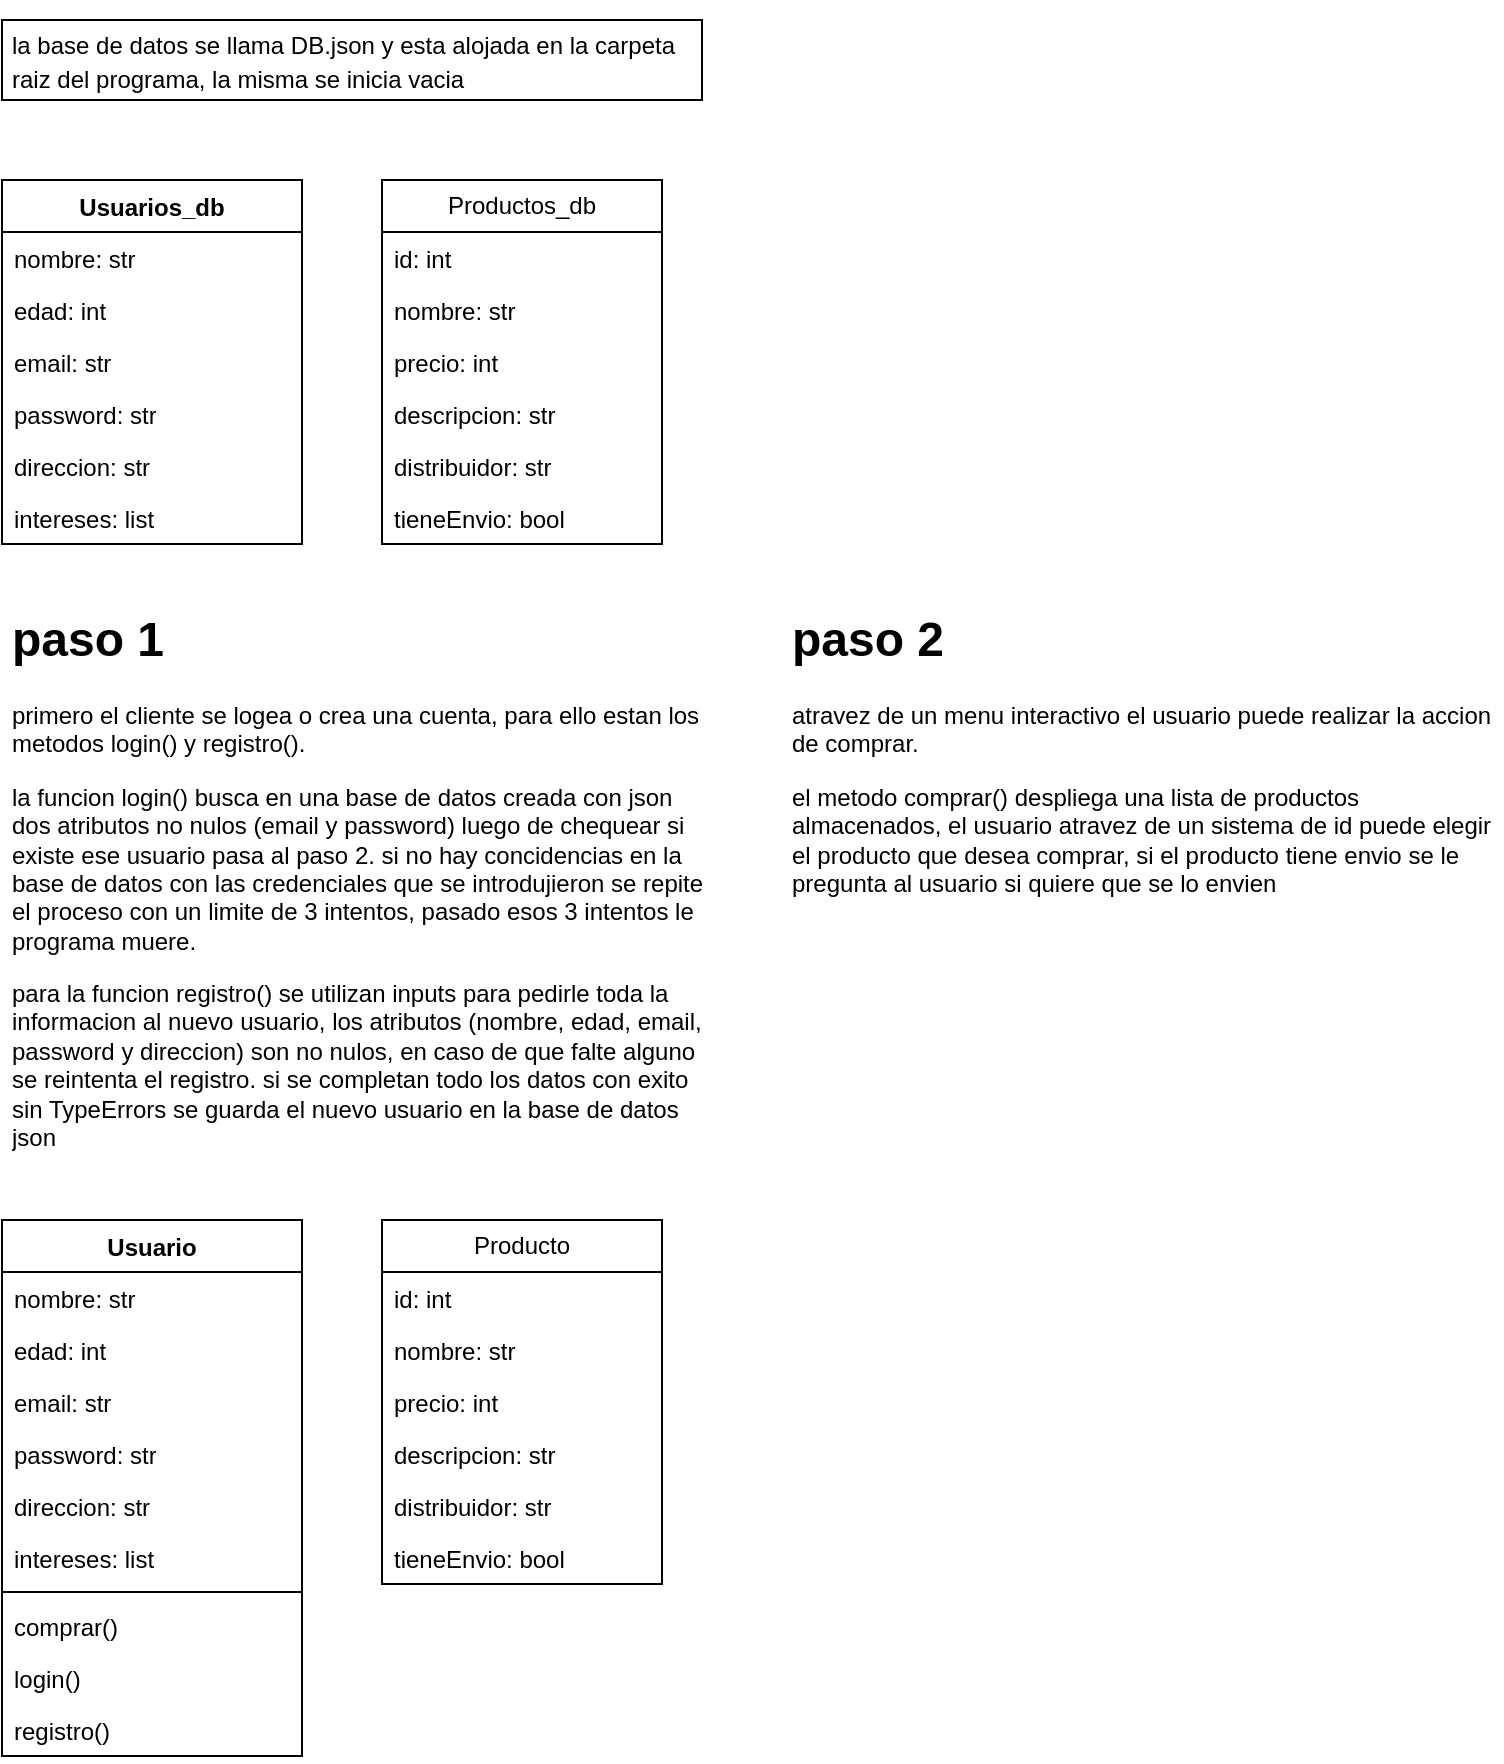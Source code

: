 <mxfile version="21.6.5" type="device">
  <diagram id="erpfxBnf1536Kb5bSDaT" name="Página-1">
    <mxGraphModel dx="925" dy="1344" grid="1" gridSize="10" guides="1" tooltips="1" connect="1" arrows="1" fold="1" page="1" pageScale="1" pageWidth="1169" pageHeight="827" math="0" shadow="0">
      <root>
        <mxCell id="0" />
        <mxCell id="1" parent="0" />
        <mxCell id="aLh8hT2CsxnG6QOOVcql-12" value="Usuario" style="swimlane;fontStyle=1;align=center;verticalAlign=top;childLayout=stackLayout;horizontal=1;startSize=26;horizontalStack=0;resizeParent=1;resizeParentMax=0;resizeLast=0;collapsible=1;marginBottom=0;whiteSpace=wrap;html=1;" parent="1" vertex="1">
          <mxGeometry x="10" y="80" width="150" height="268" as="geometry" />
        </mxCell>
        <mxCell id="aLh8hT2CsxnG6QOOVcql-19" value="nombre: str" style="text;strokeColor=none;fillColor=none;align=left;verticalAlign=top;spacingLeft=4;spacingRight=4;overflow=hidden;rotatable=0;points=[[0,0.5],[1,0.5]];portConstraint=eastwest;whiteSpace=wrap;html=1;" parent="aLh8hT2CsxnG6QOOVcql-12" vertex="1">
          <mxGeometry y="26" width="150" height="26" as="geometry" />
        </mxCell>
        <mxCell id="aLh8hT2CsxnG6QOOVcql-18" value="edad: int" style="text;strokeColor=none;fillColor=none;align=left;verticalAlign=top;spacingLeft=4;spacingRight=4;overflow=hidden;rotatable=0;points=[[0,0.5],[1,0.5]];portConstraint=eastwest;whiteSpace=wrap;html=1;" parent="aLh8hT2CsxnG6QOOVcql-12" vertex="1">
          <mxGeometry y="52" width="150" height="26" as="geometry" />
        </mxCell>
        <mxCell id="aLh8hT2CsxnG6QOOVcql-17" value="email: str" style="text;strokeColor=none;fillColor=none;align=left;verticalAlign=top;spacingLeft=4;spacingRight=4;overflow=hidden;rotatable=0;points=[[0,0.5],[1,0.5]];portConstraint=eastwest;whiteSpace=wrap;html=1;" parent="aLh8hT2CsxnG6QOOVcql-12" vertex="1">
          <mxGeometry y="78" width="150" height="26" as="geometry" />
        </mxCell>
        <mxCell id="aLh8hT2CsxnG6QOOVcql-16" value="password: str" style="text;strokeColor=none;fillColor=none;align=left;verticalAlign=top;spacingLeft=4;spacingRight=4;overflow=hidden;rotatable=0;points=[[0,0.5],[1,0.5]];portConstraint=eastwest;whiteSpace=wrap;html=1;" parent="aLh8hT2CsxnG6QOOVcql-12" vertex="1">
          <mxGeometry y="104" width="150" height="26" as="geometry" />
        </mxCell>
        <mxCell id="aLh8hT2CsxnG6QOOVcql-25" value="direccion: str" style="text;strokeColor=none;fillColor=none;align=left;verticalAlign=top;spacingLeft=4;spacingRight=4;overflow=hidden;rotatable=0;points=[[0,0.5],[1,0.5]];portConstraint=eastwest;whiteSpace=wrap;html=1;" parent="aLh8hT2CsxnG6QOOVcql-12" vertex="1">
          <mxGeometry y="130" width="150" height="26" as="geometry" />
        </mxCell>
        <mxCell id="aLh8hT2CsxnG6QOOVcql-21" value="intereses: list" style="text;strokeColor=none;fillColor=none;align=left;verticalAlign=top;spacingLeft=4;spacingRight=4;overflow=hidden;rotatable=0;points=[[0,0.5],[1,0.5]];portConstraint=eastwest;whiteSpace=wrap;html=1;" parent="aLh8hT2CsxnG6QOOVcql-12" vertex="1">
          <mxGeometry y="156" width="150" height="26" as="geometry" />
        </mxCell>
        <mxCell id="aLh8hT2CsxnG6QOOVcql-14" value="" style="line;strokeWidth=1;fillColor=none;align=left;verticalAlign=middle;spacingTop=-1;spacingLeft=3;spacingRight=3;rotatable=0;labelPosition=right;points=[];portConstraint=eastwest;strokeColor=inherit;" parent="aLh8hT2CsxnG6QOOVcql-12" vertex="1">
          <mxGeometry y="182" width="150" height="8" as="geometry" />
        </mxCell>
        <mxCell id="aLh8hT2CsxnG6QOOVcql-15" value="comprar()&lt;br&gt;" style="text;strokeColor=none;fillColor=none;align=left;verticalAlign=top;spacingLeft=4;spacingRight=4;overflow=hidden;rotatable=0;points=[[0,0.5],[1,0.5]];portConstraint=eastwest;whiteSpace=wrap;html=1;" parent="aLh8hT2CsxnG6QOOVcql-12" vertex="1">
          <mxGeometry y="190" width="150" height="26" as="geometry" />
        </mxCell>
        <mxCell id="aLh8hT2CsxnG6QOOVcql-24" value="login()" style="text;strokeColor=none;fillColor=none;align=left;verticalAlign=top;spacingLeft=4;spacingRight=4;overflow=hidden;rotatable=0;points=[[0,0.5],[1,0.5]];portConstraint=eastwest;whiteSpace=wrap;html=1;" parent="aLh8hT2CsxnG6QOOVcql-12" vertex="1">
          <mxGeometry y="216" width="150" height="26" as="geometry" />
        </mxCell>
        <mxCell id="aLh8hT2CsxnG6QOOVcql-23" value="registro()" style="text;strokeColor=none;fillColor=none;align=left;verticalAlign=top;spacingLeft=4;spacingRight=4;overflow=hidden;rotatable=0;points=[[0,0.5],[1,0.5]];portConstraint=eastwest;whiteSpace=wrap;html=1;" parent="aLh8hT2CsxnG6QOOVcql-12" vertex="1">
          <mxGeometry y="242" width="150" height="26" as="geometry" />
        </mxCell>
        <mxCell id="aLh8hT2CsxnG6QOOVcql-27" value="&lt;h1&gt;paso 1&lt;/h1&gt;&lt;p&gt;primero el cliente se logea o crea una cuenta, para ello estan los metodos login() y registro().&lt;/p&gt;&lt;p&gt;la funcion login() busca en una base de datos creada con json dos atributos no nulos (email y password) luego de chequear si existe ese usuario pasa al paso 2. si no hay concidencias en la base de datos con las credenciales que se introdujieron se repite el proceso con un limite de 3 intentos, pasado esos 3 intentos le programa muere.&lt;/p&gt;&lt;p&gt;para la funcion registro() se utilizan inputs para pedirle toda la informacion al nuevo usuario, los atributos (nombre, edad, email, password y direccion) son no nulos, en caso de que falte alguno se reintenta el registro. si se completan todo los datos con exito sin TypeErrors se guarda el nuevo usuario en la base de datos json&lt;/p&gt;" style="text;html=1;strokeColor=none;fillColor=none;spacing=5;spacingTop=-20;whiteSpace=wrap;overflow=hidden;rounded=0;" parent="1" vertex="1">
          <mxGeometry x="10" y="-230" width="360" height="310" as="geometry" />
        </mxCell>
        <mxCell id="aLh8hT2CsxnG6QOOVcql-32" value="&lt;h3 style=&quot;&quot;&gt;&lt;span style=&quot;font-weight: normal;&quot;&gt;&lt;font style=&quot;font-size: 12px;&quot;&gt;la base de datos se llama DB.json y esta alojada en la carpeta raiz del programa, la misma se inicia vacia&lt;/font&gt;&lt;/span&gt;&lt;/h3&gt;" style="text;html=1;strokeColor=default;fillColor=none;spacing=5;spacingTop=-20;whiteSpace=wrap;overflow=hidden;rounded=0;" parent="1" vertex="1">
          <mxGeometry x="10" y="-520" width="350" height="40" as="geometry" />
        </mxCell>
        <mxCell id="aLh8hT2CsxnG6QOOVcql-37" value="Usuarios_db" style="swimlane;fontStyle=1;align=center;verticalAlign=top;childLayout=stackLayout;horizontal=1;startSize=26;horizontalStack=0;resizeParent=1;resizeParentMax=0;resizeLast=0;collapsible=1;marginBottom=0;whiteSpace=wrap;html=1;" parent="1" vertex="1">
          <mxGeometry x="10" y="-440" width="150" height="182" as="geometry" />
        </mxCell>
        <mxCell id="aLh8hT2CsxnG6QOOVcql-38" value="nombre: str" style="text;strokeColor=none;fillColor=none;align=left;verticalAlign=top;spacingLeft=4;spacingRight=4;overflow=hidden;rotatable=0;points=[[0,0.5],[1,0.5]];portConstraint=eastwest;whiteSpace=wrap;html=1;" parent="aLh8hT2CsxnG6QOOVcql-37" vertex="1">
          <mxGeometry y="26" width="150" height="26" as="geometry" />
        </mxCell>
        <mxCell id="aLh8hT2CsxnG6QOOVcql-39" value="edad: int" style="text;strokeColor=none;fillColor=none;align=left;verticalAlign=top;spacingLeft=4;spacingRight=4;overflow=hidden;rotatable=0;points=[[0,0.5],[1,0.5]];portConstraint=eastwest;whiteSpace=wrap;html=1;" parent="aLh8hT2CsxnG6QOOVcql-37" vertex="1">
          <mxGeometry y="52" width="150" height="26" as="geometry" />
        </mxCell>
        <mxCell id="aLh8hT2CsxnG6QOOVcql-40" value="email: str" style="text;strokeColor=none;fillColor=none;align=left;verticalAlign=top;spacingLeft=4;spacingRight=4;overflow=hidden;rotatable=0;points=[[0,0.5],[1,0.5]];portConstraint=eastwest;whiteSpace=wrap;html=1;" parent="aLh8hT2CsxnG6QOOVcql-37" vertex="1">
          <mxGeometry y="78" width="150" height="26" as="geometry" />
        </mxCell>
        <mxCell id="aLh8hT2CsxnG6QOOVcql-41" value="password: str" style="text;strokeColor=none;fillColor=none;align=left;verticalAlign=top;spacingLeft=4;spacingRight=4;overflow=hidden;rotatable=0;points=[[0,0.5],[1,0.5]];portConstraint=eastwest;whiteSpace=wrap;html=1;" parent="aLh8hT2CsxnG6QOOVcql-37" vertex="1">
          <mxGeometry y="104" width="150" height="26" as="geometry" />
        </mxCell>
        <mxCell id="aLh8hT2CsxnG6QOOVcql-42" value="direccion: str" style="text;strokeColor=none;fillColor=none;align=left;verticalAlign=top;spacingLeft=4;spacingRight=4;overflow=hidden;rotatable=0;points=[[0,0.5],[1,0.5]];portConstraint=eastwest;whiteSpace=wrap;html=1;" parent="aLh8hT2CsxnG6QOOVcql-37" vertex="1">
          <mxGeometry y="130" width="150" height="26" as="geometry" />
        </mxCell>
        <mxCell id="aLh8hT2CsxnG6QOOVcql-43" value="intereses: list" style="text;strokeColor=none;fillColor=none;align=left;verticalAlign=top;spacingLeft=4;spacingRight=4;overflow=hidden;rotatable=0;points=[[0,0.5],[1,0.5]];portConstraint=eastwest;whiteSpace=wrap;html=1;" parent="aLh8hT2CsxnG6QOOVcql-37" vertex="1">
          <mxGeometry y="156" width="150" height="26" as="geometry" />
        </mxCell>
        <mxCell id="aLh8hT2CsxnG6QOOVcql-48" value="&lt;h1&gt;paso 2&lt;/h1&gt;&lt;p&gt;atravez de un menu interactivo el usuario puede realizar la accion de comprar.&lt;/p&gt;&lt;p&gt;el metodo comprar() despliega una lista de productos almacenados, el usuario atravez de un sistema de id puede elegir el producto que desea comprar, si el producto tiene envio se le pregunta al usuario si quiere que se lo envien&amp;nbsp;&lt;/p&gt;" style="text;html=1;strokeColor=none;fillColor=none;spacing=5;spacingTop=-20;whiteSpace=wrap;overflow=hidden;rounded=0;" parent="1" vertex="1">
          <mxGeometry x="400" y="-230" width="360" height="150" as="geometry" />
        </mxCell>
        <mxCell id="aLh8hT2CsxnG6QOOVcql-49" value="Producto" style="swimlane;fontStyle=0;childLayout=stackLayout;horizontal=1;startSize=26;fillColor=none;horizontalStack=0;resizeParent=1;resizeParentMax=0;resizeLast=0;collapsible=1;marginBottom=0;whiteSpace=wrap;html=1;" parent="1" vertex="1">
          <mxGeometry x="200" y="80" width="140" height="182" as="geometry" />
        </mxCell>
        <mxCell id="aLh8hT2CsxnG6QOOVcql-70" value="id: int" style="text;strokeColor=none;fillColor=none;align=left;verticalAlign=top;spacingLeft=4;spacingRight=4;overflow=hidden;rotatable=0;points=[[0,0.5],[1,0.5]];portConstraint=eastwest;whiteSpace=wrap;html=1;" parent="aLh8hT2CsxnG6QOOVcql-49" vertex="1">
          <mxGeometry y="26" width="140" height="26" as="geometry" />
        </mxCell>
        <mxCell id="aLh8hT2CsxnG6QOOVcql-50" value="nombre: str" style="text;strokeColor=none;fillColor=none;align=left;verticalAlign=top;spacingLeft=4;spacingRight=4;overflow=hidden;rotatable=0;points=[[0,0.5],[1,0.5]];portConstraint=eastwest;whiteSpace=wrap;html=1;" parent="aLh8hT2CsxnG6QOOVcql-49" vertex="1">
          <mxGeometry y="52" width="140" height="26" as="geometry" />
        </mxCell>
        <mxCell id="aLh8hT2CsxnG6QOOVcql-62" value="precio: int" style="text;strokeColor=none;fillColor=none;align=left;verticalAlign=top;spacingLeft=4;spacingRight=4;overflow=hidden;rotatable=0;points=[[0,0.5],[1,0.5]];portConstraint=eastwest;whiteSpace=wrap;html=1;" parent="aLh8hT2CsxnG6QOOVcql-49" vertex="1">
          <mxGeometry y="78" width="140" height="26" as="geometry" />
        </mxCell>
        <mxCell id="aLh8hT2CsxnG6QOOVcql-51" value="descripcion: str" style="text;strokeColor=none;fillColor=none;align=left;verticalAlign=top;spacingLeft=4;spacingRight=4;overflow=hidden;rotatable=0;points=[[0,0.5],[1,0.5]];portConstraint=eastwest;whiteSpace=wrap;html=1;" parent="aLh8hT2CsxnG6QOOVcql-49" vertex="1">
          <mxGeometry y="104" width="140" height="26" as="geometry" />
        </mxCell>
        <mxCell id="aLh8hT2CsxnG6QOOVcql-61" value="distribuidor: str" style="text;strokeColor=none;fillColor=none;align=left;verticalAlign=top;spacingLeft=4;spacingRight=4;overflow=hidden;rotatable=0;points=[[0,0.5],[1,0.5]];portConstraint=eastwest;whiteSpace=wrap;html=1;" parent="aLh8hT2CsxnG6QOOVcql-49" vertex="1">
          <mxGeometry y="130" width="140" height="26" as="geometry" />
        </mxCell>
        <mxCell id="aLh8hT2CsxnG6QOOVcql-52" value="tieneEnvio: bool" style="text;strokeColor=none;fillColor=none;align=left;verticalAlign=top;spacingLeft=4;spacingRight=4;overflow=hidden;rotatable=0;points=[[0,0.5],[1,0.5]];portConstraint=eastwest;whiteSpace=wrap;html=1;" parent="aLh8hT2CsxnG6QOOVcql-49" vertex="1">
          <mxGeometry y="156" width="140" height="26" as="geometry" />
        </mxCell>
        <mxCell id="aLh8hT2CsxnG6QOOVcql-63" value="Productos_db" style="swimlane;fontStyle=0;childLayout=stackLayout;horizontal=1;startSize=26;fillColor=none;horizontalStack=0;resizeParent=1;resizeParentMax=0;resizeLast=0;collapsible=1;marginBottom=0;whiteSpace=wrap;html=1;" parent="1" vertex="1">
          <mxGeometry x="200" y="-440" width="140" height="182" as="geometry" />
        </mxCell>
        <mxCell id="aLh8hT2CsxnG6QOOVcql-69" value="id: int" style="text;strokeColor=none;fillColor=none;align=left;verticalAlign=top;spacingLeft=4;spacingRight=4;overflow=hidden;rotatable=0;points=[[0,0.5],[1,0.5]];portConstraint=eastwest;whiteSpace=wrap;html=1;" parent="aLh8hT2CsxnG6QOOVcql-63" vertex="1">
          <mxGeometry y="26" width="140" height="26" as="geometry" />
        </mxCell>
        <mxCell id="aLh8hT2CsxnG6QOOVcql-64" value="nombre: str" style="text;strokeColor=none;fillColor=none;align=left;verticalAlign=top;spacingLeft=4;spacingRight=4;overflow=hidden;rotatable=0;points=[[0,0.5],[1,0.5]];portConstraint=eastwest;whiteSpace=wrap;html=1;" parent="aLh8hT2CsxnG6QOOVcql-63" vertex="1">
          <mxGeometry y="52" width="140" height="26" as="geometry" />
        </mxCell>
        <mxCell id="aLh8hT2CsxnG6QOOVcql-65" value="precio: int" style="text;strokeColor=none;fillColor=none;align=left;verticalAlign=top;spacingLeft=4;spacingRight=4;overflow=hidden;rotatable=0;points=[[0,0.5],[1,0.5]];portConstraint=eastwest;whiteSpace=wrap;html=1;" parent="aLh8hT2CsxnG6QOOVcql-63" vertex="1">
          <mxGeometry y="78" width="140" height="26" as="geometry" />
        </mxCell>
        <mxCell id="aLh8hT2CsxnG6QOOVcql-66" value="descripcion: str" style="text;strokeColor=none;fillColor=none;align=left;verticalAlign=top;spacingLeft=4;spacingRight=4;overflow=hidden;rotatable=0;points=[[0,0.5],[1,0.5]];portConstraint=eastwest;whiteSpace=wrap;html=1;" parent="aLh8hT2CsxnG6QOOVcql-63" vertex="1">
          <mxGeometry y="104" width="140" height="26" as="geometry" />
        </mxCell>
        <mxCell id="aLh8hT2CsxnG6QOOVcql-67" value="distribuidor: str" style="text;strokeColor=none;fillColor=none;align=left;verticalAlign=top;spacingLeft=4;spacingRight=4;overflow=hidden;rotatable=0;points=[[0,0.5],[1,0.5]];portConstraint=eastwest;whiteSpace=wrap;html=1;" parent="aLh8hT2CsxnG6QOOVcql-63" vertex="1">
          <mxGeometry y="130" width="140" height="26" as="geometry" />
        </mxCell>
        <mxCell id="aLh8hT2CsxnG6QOOVcql-68" value="tieneEnvio: bool" style="text;strokeColor=none;fillColor=none;align=left;verticalAlign=top;spacingLeft=4;spacingRight=4;overflow=hidden;rotatable=0;points=[[0,0.5],[1,0.5]];portConstraint=eastwest;whiteSpace=wrap;html=1;" parent="aLh8hT2CsxnG6QOOVcql-63" vertex="1">
          <mxGeometry y="156" width="140" height="26" as="geometry" />
        </mxCell>
      </root>
    </mxGraphModel>
  </diagram>
</mxfile>

